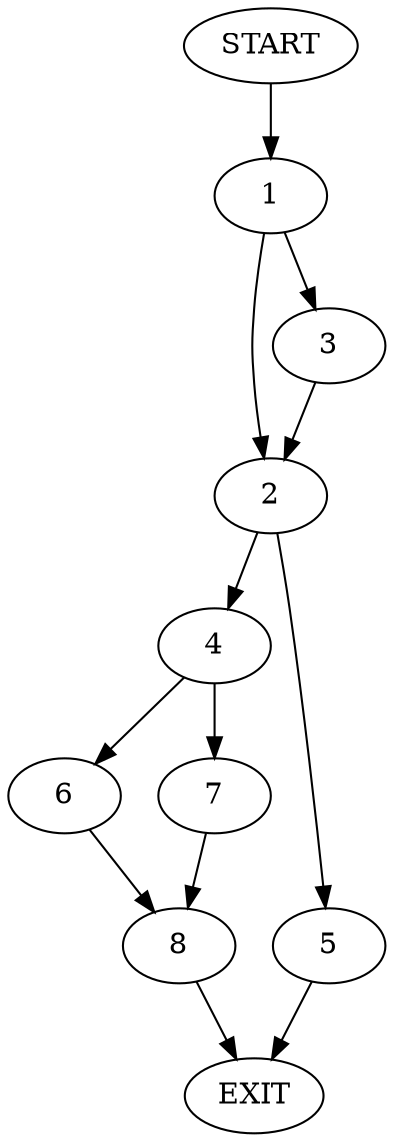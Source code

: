 digraph {
0 [label="START"]
9 [label="EXIT"]
0 -> 1
1 -> 2
1 -> 3
3 -> 2
2 -> 4
2 -> 5
5 -> 9
4 -> 6
4 -> 7
7 -> 8
6 -> 8
8 -> 9
}
